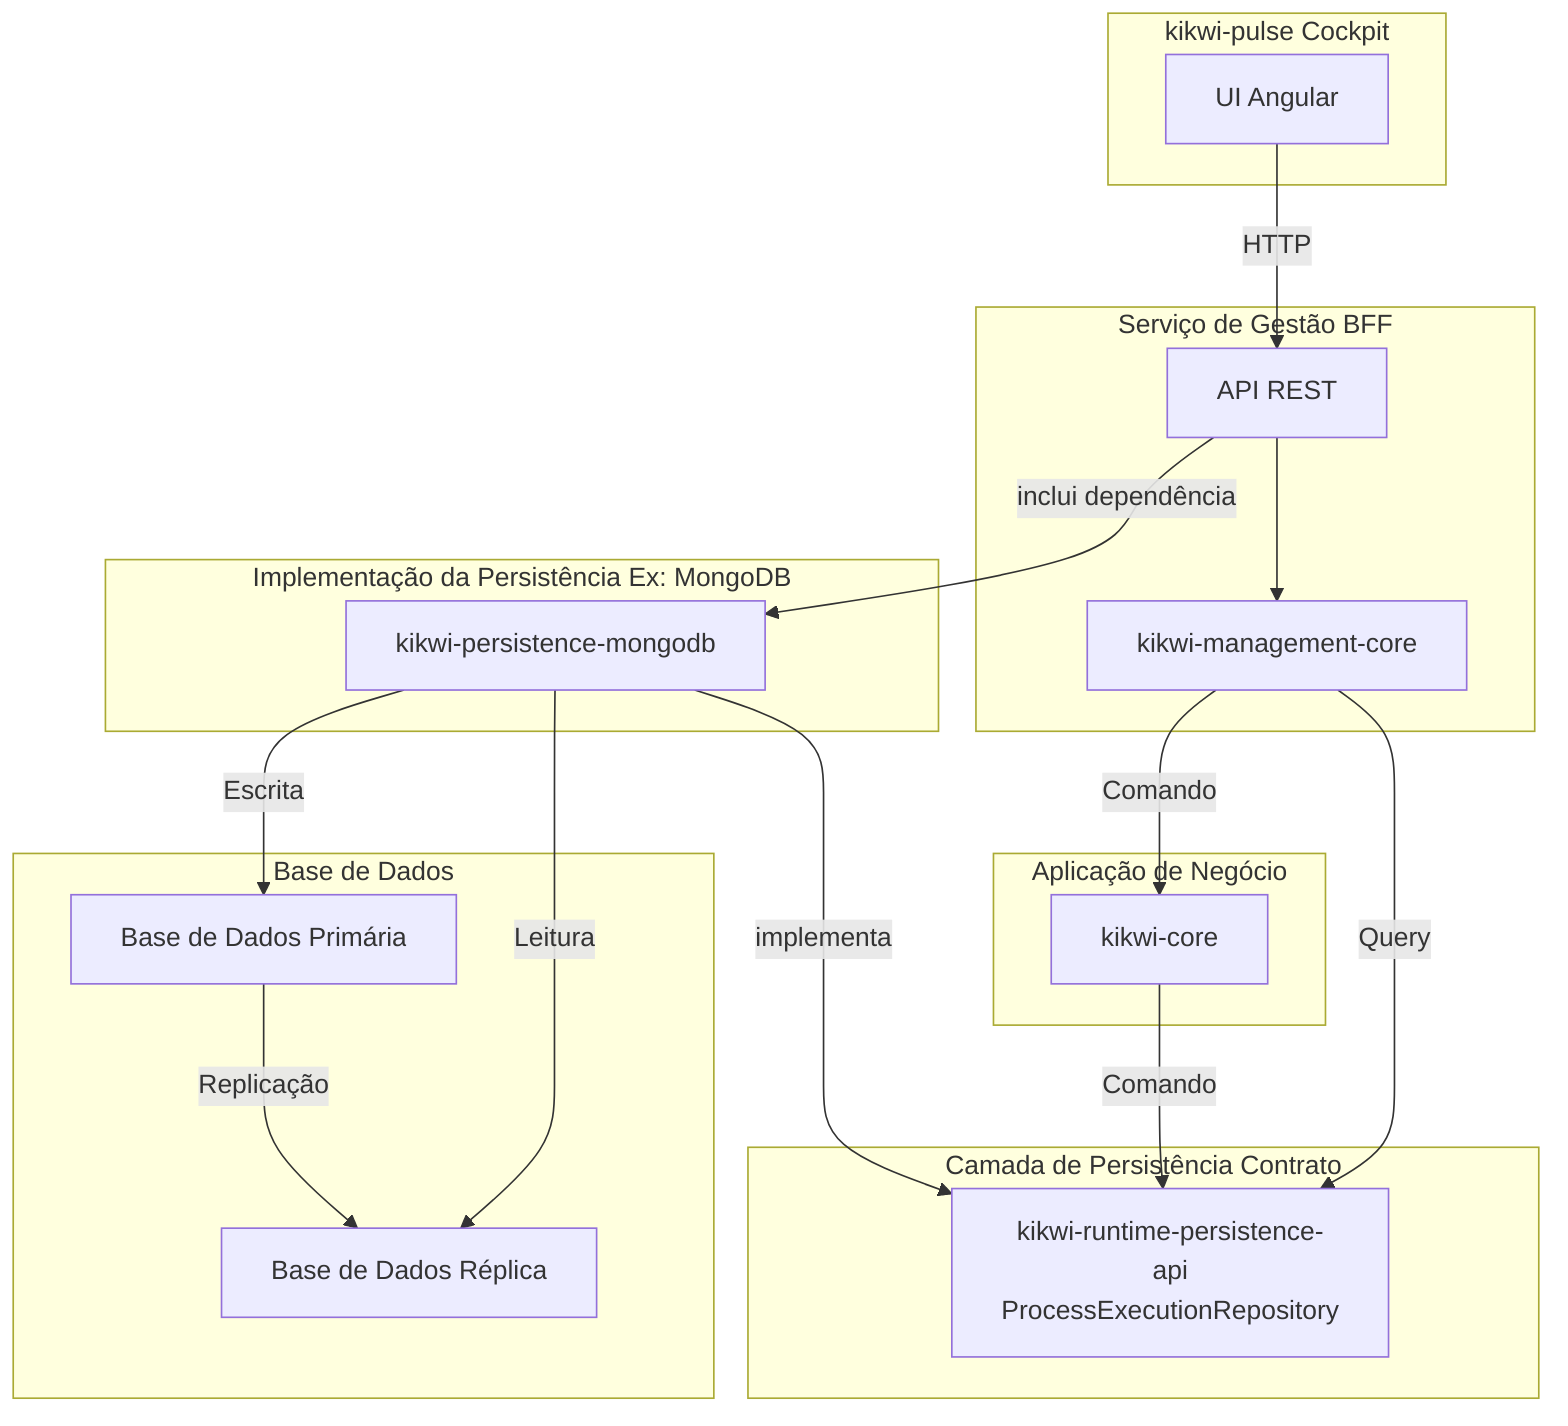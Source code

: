 graph TD
    subgraph "kikwi-pulse Cockpit"
        UI[UI Angular]
    end

    subgraph "Serviço de Gestão BFF"
        BFF[API REST]
        MgmtCore[kikwi-management-core]
    end

    subgraph "Aplicação de Negócio"
        Engine[kikwi-core]
    end

subgraph "Camada de Persistência Contrato"
PersistenceAPI[kikwi-runtime-persistence-api<br>ProcessExecutionRepository]
end

subgraph "Implementação da Persistência Ex: MongoDB"
PersistenceImpl[kikwi-persistence-mongodb]
end

subgraph "Base de Dados"
DB_Primary[Base de Dados Primária]
DB_Replica[Base de Dados Réplica]
end

UI -- HTTP --> BFF
BFF --> MgmtCore

MgmtCore -- Comando --> Engine
MgmtCore -- Query --> PersistenceAPI

Engine -- Comando --> PersistenceAPI

BFF -- inclui dependência --> PersistenceImpl
PersistenceImpl -- implementa --> PersistenceAPI

PersistenceImpl -- Escrita --> DB_Primary
PersistenceImpl -- Leitura --> DB_Replica

DB_Primary -- Replicação --> DB_Replica